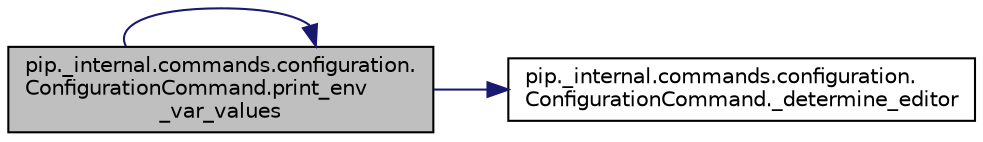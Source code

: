 digraph "pip._internal.commands.configuration.ConfigurationCommand.print_env_var_values"
{
 // LATEX_PDF_SIZE
  edge [fontname="Helvetica",fontsize="10",labelfontname="Helvetica",labelfontsize="10"];
  node [fontname="Helvetica",fontsize="10",shape=record];
  rankdir="LR";
  Node1 [label="pip._internal.commands.configuration.\lConfigurationCommand.print_env\l_var_values",height=0.2,width=0.4,color="black", fillcolor="grey75", style="filled", fontcolor="black",tooltip=" "];
  Node1 -> Node2 [color="midnightblue",fontsize="10",style="solid",fontname="Helvetica"];
  Node2 [label="pip._internal.commands.configuration.\lConfigurationCommand._determine_editor",height=0.2,width=0.4,color="black", fillcolor="white", style="filled",URL="$d7/d3b/classpip_1_1__internal_1_1commands_1_1configuration_1_1_configuration_command.html#a2dc3bf4254f81729c5b00d2a0c936772",tooltip=" "];
  Node1 -> Node1 [color="midnightblue",fontsize="10",style="solid",fontname="Helvetica"];
}
